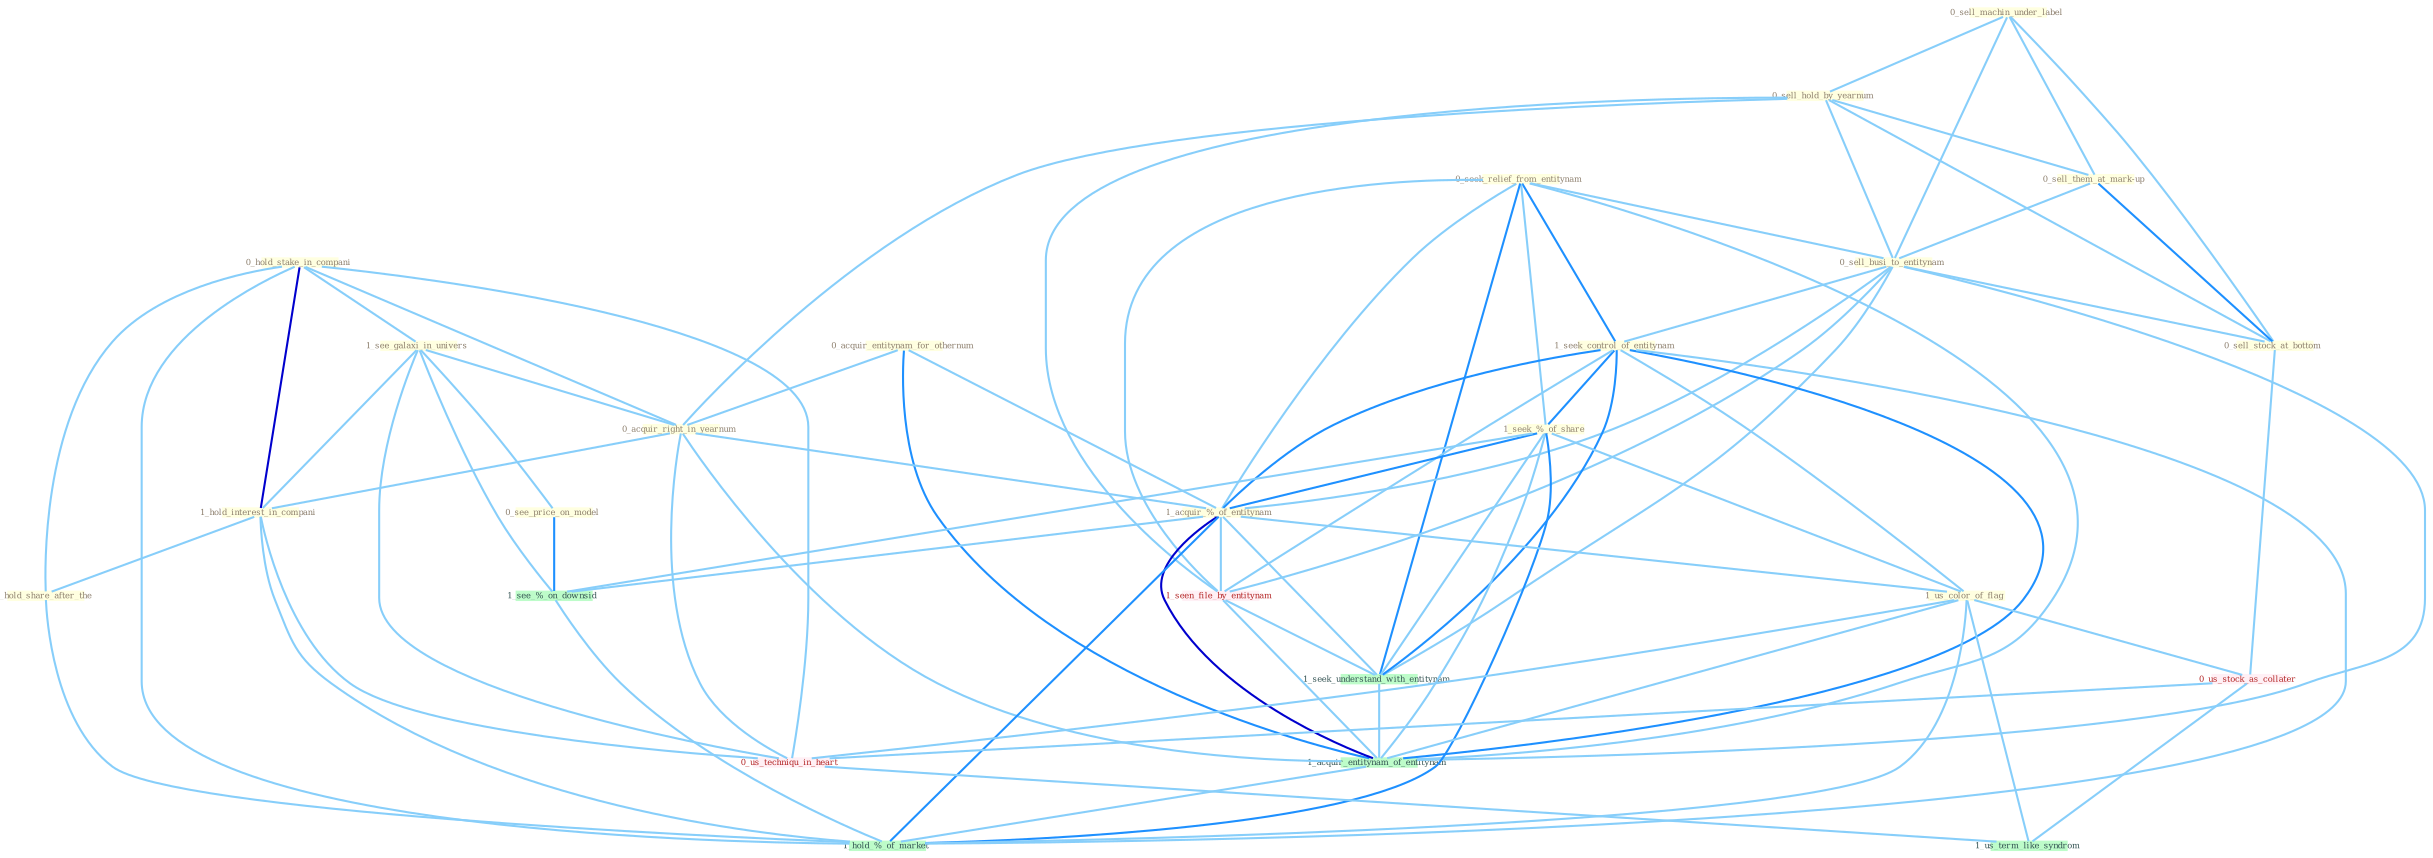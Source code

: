 Graph G{ 
    node
    [shape=polygon,style=filled,width=.5,height=.06,color="#BDFCC9",fixedsize=true,fontsize=4,
    fontcolor="#2f4f4f"];
    {node
    [color="#ffffe0", fontcolor="#8b7d6b"] "0_acquir_entitynam_for_othernum " "0_hold_stake_in_compani " "0_sell_machin_under_label " "0_seek_relief_from_entitynam " "0_sell_hold_by_yearnum " "1_see_galaxi_in_univers " "0_sell_them_at_mark-up " "0_sell_busi_to_entitynam " "0_acquir_right_in_yearnum " "1_hold_interest_in_compani " "0_see_price_on_model " "1_seek_control_of_entitynam " "1_seek_%_of_share " "1_acquir_%_of_entitynam " "0_sell_stock_at_bottom " "0_hold_share_after_the " "1_us_color_of_flag "}
{node [color="#fff0f5", fontcolor="#b22222"] "1_seen_file_by_entitynam " "0_us_stock_as_collater " "0_us_techniqu_in_heart "}
edge [color="#B0E2FF"];

	"0_acquir_entitynam_for_othernum " -- "0_acquir_right_in_yearnum " [w="1", color="#87cefa" ];
	"0_acquir_entitynam_for_othernum " -- "1_acquir_%_of_entitynam " [w="1", color="#87cefa" ];
	"0_acquir_entitynam_for_othernum " -- "1_acquir_entitynam_of_entitynam " [w="2", color="#1e90ff" , len=0.8];
	"0_hold_stake_in_compani " -- "1_see_galaxi_in_univers " [w="1", color="#87cefa" ];
	"0_hold_stake_in_compani " -- "0_acquir_right_in_yearnum " [w="1", color="#87cefa" ];
	"0_hold_stake_in_compani " -- "1_hold_interest_in_compani " [w="3", color="#0000cd" , len=0.6];
	"0_hold_stake_in_compani " -- "0_hold_share_after_the " [w="1", color="#87cefa" ];
	"0_hold_stake_in_compani " -- "0_us_techniqu_in_heart " [w="1", color="#87cefa" ];
	"0_hold_stake_in_compani " -- "1_hold_%_of_market " [w="1", color="#87cefa" ];
	"0_sell_machin_under_label " -- "0_sell_hold_by_yearnum " [w="1", color="#87cefa" ];
	"0_sell_machin_under_label " -- "0_sell_them_at_mark-up " [w="1", color="#87cefa" ];
	"0_sell_machin_under_label " -- "0_sell_busi_to_entitynam " [w="1", color="#87cefa" ];
	"0_sell_machin_under_label " -- "0_sell_stock_at_bottom " [w="1", color="#87cefa" ];
	"0_seek_relief_from_entitynam " -- "0_sell_busi_to_entitynam " [w="1", color="#87cefa" ];
	"0_seek_relief_from_entitynam " -- "1_seek_control_of_entitynam " [w="2", color="#1e90ff" , len=0.8];
	"0_seek_relief_from_entitynam " -- "1_seek_%_of_share " [w="1", color="#87cefa" ];
	"0_seek_relief_from_entitynam " -- "1_acquir_%_of_entitynam " [w="1", color="#87cefa" ];
	"0_seek_relief_from_entitynam " -- "1_seen_file_by_entitynam " [w="1", color="#87cefa" ];
	"0_seek_relief_from_entitynam " -- "1_seek_understand_with_entitynam " [w="2", color="#1e90ff" , len=0.8];
	"0_seek_relief_from_entitynam " -- "1_acquir_entitynam_of_entitynam " [w="1", color="#87cefa" ];
	"0_sell_hold_by_yearnum " -- "0_sell_them_at_mark-up " [w="1", color="#87cefa" ];
	"0_sell_hold_by_yearnum " -- "0_sell_busi_to_entitynam " [w="1", color="#87cefa" ];
	"0_sell_hold_by_yearnum " -- "0_acquir_right_in_yearnum " [w="1", color="#87cefa" ];
	"0_sell_hold_by_yearnum " -- "0_sell_stock_at_bottom " [w="1", color="#87cefa" ];
	"0_sell_hold_by_yearnum " -- "1_seen_file_by_entitynam " [w="1", color="#87cefa" ];
	"1_see_galaxi_in_univers " -- "0_acquir_right_in_yearnum " [w="1", color="#87cefa" ];
	"1_see_galaxi_in_univers " -- "1_hold_interest_in_compani " [w="1", color="#87cefa" ];
	"1_see_galaxi_in_univers " -- "0_see_price_on_model " [w="1", color="#87cefa" ];
	"1_see_galaxi_in_univers " -- "0_us_techniqu_in_heart " [w="1", color="#87cefa" ];
	"1_see_galaxi_in_univers " -- "1_see_%_on_downsid " [w="1", color="#87cefa" ];
	"0_sell_them_at_mark-up " -- "0_sell_busi_to_entitynam " [w="1", color="#87cefa" ];
	"0_sell_them_at_mark-up " -- "0_sell_stock_at_bottom " [w="2", color="#1e90ff" , len=0.8];
	"0_sell_busi_to_entitynam " -- "1_seek_control_of_entitynam " [w="1", color="#87cefa" ];
	"0_sell_busi_to_entitynam " -- "1_acquir_%_of_entitynam " [w="1", color="#87cefa" ];
	"0_sell_busi_to_entitynam " -- "0_sell_stock_at_bottom " [w="1", color="#87cefa" ];
	"0_sell_busi_to_entitynam " -- "1_seen_file_by_entitynam " [w="1", color="#87cefa" ];
	"0_sell_busi_to_entitynam " -- "1_seek_understand_with_entitynam " [w="1", color="#87cefa" ];
	"0_sell_busi_to_entitynam " -- "1_acquir_entitynam_of_entitynam " [w="1", color="#87cefa" ];
	"0_acquir_right_in_yearnum " -- "1_hold_interest_in_compani " [w="1", color="#87cefa" ];
	"0_acquir_right_in_yearnum " -- "1_acquir_%_of_entitynam " [w="1", color="#87cefa" ];
	"0_acquir_right_in_yearnum " -- "1_acquir_entitynam_of_entitynam " [w="1", color="#87cefa" ];
	"0_acquir_right_in_yearnum " -- "0_us_techniqu_in_heart " [w="1", color="#87cefa" ];
	"1_hold_interest_in_compani " -- "0_hold_share_after_the " [w="1", color="#87cefa" ];
	"1_hold_interest_in_compani " -- "0_us_techniqu_in_heart " [w="1", color="#87cefa" ];
	"1_hold_interest_in_compani " -- "1_hold_%_of_market " [w="1", color="#87cefa" ];
	"0_see_price_on_model " -- "1_see_%_on_downsid " [w="2", color="#1e90ff" , len=0.8];
	"1_seek_control_of_entitynam " -- "1_seek_%_of_share " [w="2", color="#1e90ff" , len=0.8];
	"1_seek_control_of_entitynam " -- "1_acquir_%_of_entitynam " [w="2", color="#1e90ff" , len=0.8];
	"1_seek_control_of_entitynam " -- "1_us_color_of_flag " [w="1", color="#87cefa" ];
	"1_seek_control_of_entitynam " -- "1_seen_file_by_entitynam " [w="1", color="#87cefa" ];
	"1_seek_control_of_entitynam " -- "1_seek_understand_with_entitynam " [w="2", color="#1e90ff" , len=0.8];
	"1_seek_control_of_entitynam " -- "1_acquir_entitynam_of_entitynam " [w="2", color="#1e90ff" , len=0.8];
	"1_seek_control_of_entitynam " -- "1_hold_%_of_market " [w="1", color="#87cefa" ];
	"1_seek_%_of_share " -- "1_acquir_%_of_entitynam " [w="2", color="#1e90ff" , len=0.8];
	"1_seek_%_of_share " -- "1_us_color_of_flag " [w="1", color="#87cefa" ];
	"1_seek_%_of_share " -- "1_seek_understand_with_entitynam " [w="1", color="#87cefa" ];
	"1_seek_%_of_share " -- "1_acquir_entitynam_of_entitynam " [w="1", color="#87cefa" ];
	"1_seek_%_of_share " -- "1_see_%_on_downsid " [w="1", color="#87cefa" ];
	"1_seek_%_of_share " -- "1_hold_%_of_market " [w="2", color="#1e90ff" , len=0.8];
	"1_acquir_%_of_entitynam " -- "1_us_color_of_flag " [w="1", color="#87cefa" ];
	"1_acquir_%_of_entitynam " -- "1_seen_file_by_entitynam " [w="1", color="#87cefa" ];
	"1_acquir_%_of_entitynam " -- "1_seek_understand_with_entitynam " [w="1", color="#87cefa" ];
	"1_acquir_%_of_entitynam " -- "1_acquir_entitynam_of_entitynam " [w="3", color="#0000cd" , len=0.6];
	"1_acquir_%_of_entitynam " -- "1_see_%_on_downsid " [w="1", color="#87cefa" ];
	"1_acquir_%_of_entitynam " -- "1_hold_%_of_market " [w="2", color="#1e90ff" , len=0.8];
	"0_sell_stock_at_bottom " -- "0_us_stock_as_collater " [w="1", color="#87cefa" ];
	"0_hold_share_after_the " -- "1_hold_%_of_market " [w="1", color="#87cefa" ];
	"1_us_color_of_flag " -- "0_us_stock_as_collater " [w="1", color="#87cefa" ];
	"1_us_color_of_flag " -- "1_acquir_entitynam_of_entitynam " [w="1", color="#87cefa" ];
	"1_us_color_of_flag " -- "0_us_techniqu_in_heart " [w="1", color="#87cefa" ];
	"1_us_color_of_flag " -- "1_us_term_like_syndrom " [w="1", color="#87cefa" ];
	"1_us_color_of_flag " -- "1_hold_%_of_market " [w="1", color="#87cefa" ];
	"1_seen_file_by_entitynam " -- "1_seek_understand_with_entitynam " [w="1", color="#87cefa" ];
	"1_seen_file_by_entitynam " -- "1_acquir_entitynam_of_entitynam " [w="1", color="#87cefa" ];
	"0_us_stock_as_collater " -- "0_us_techniqu_in_heart " [w="1", color="#87cefa" ];
	"0_us_stock_as_collater " -- "1_us_term_like_syndrom " [w="1", color="#87cefa" ];
	"1_seek_understand_with_entitynam " -- "1_acquir_entitynam_of_entitynam " [w="1", color="#87cefa" ];
	"1_acquir_entitynam_of_entitynam " -- "1_hold_%_of_market " [w="1", color="#87cefa" ];
	"0_us_techniqu_in_heart " -- "1_us_term_like_syndrom " [w="1", color="#87cefa" ];
	"1_see_%_on_downsid " -- "1_hold_%_of_market " [w="1", color="#87cefa" ];
}
